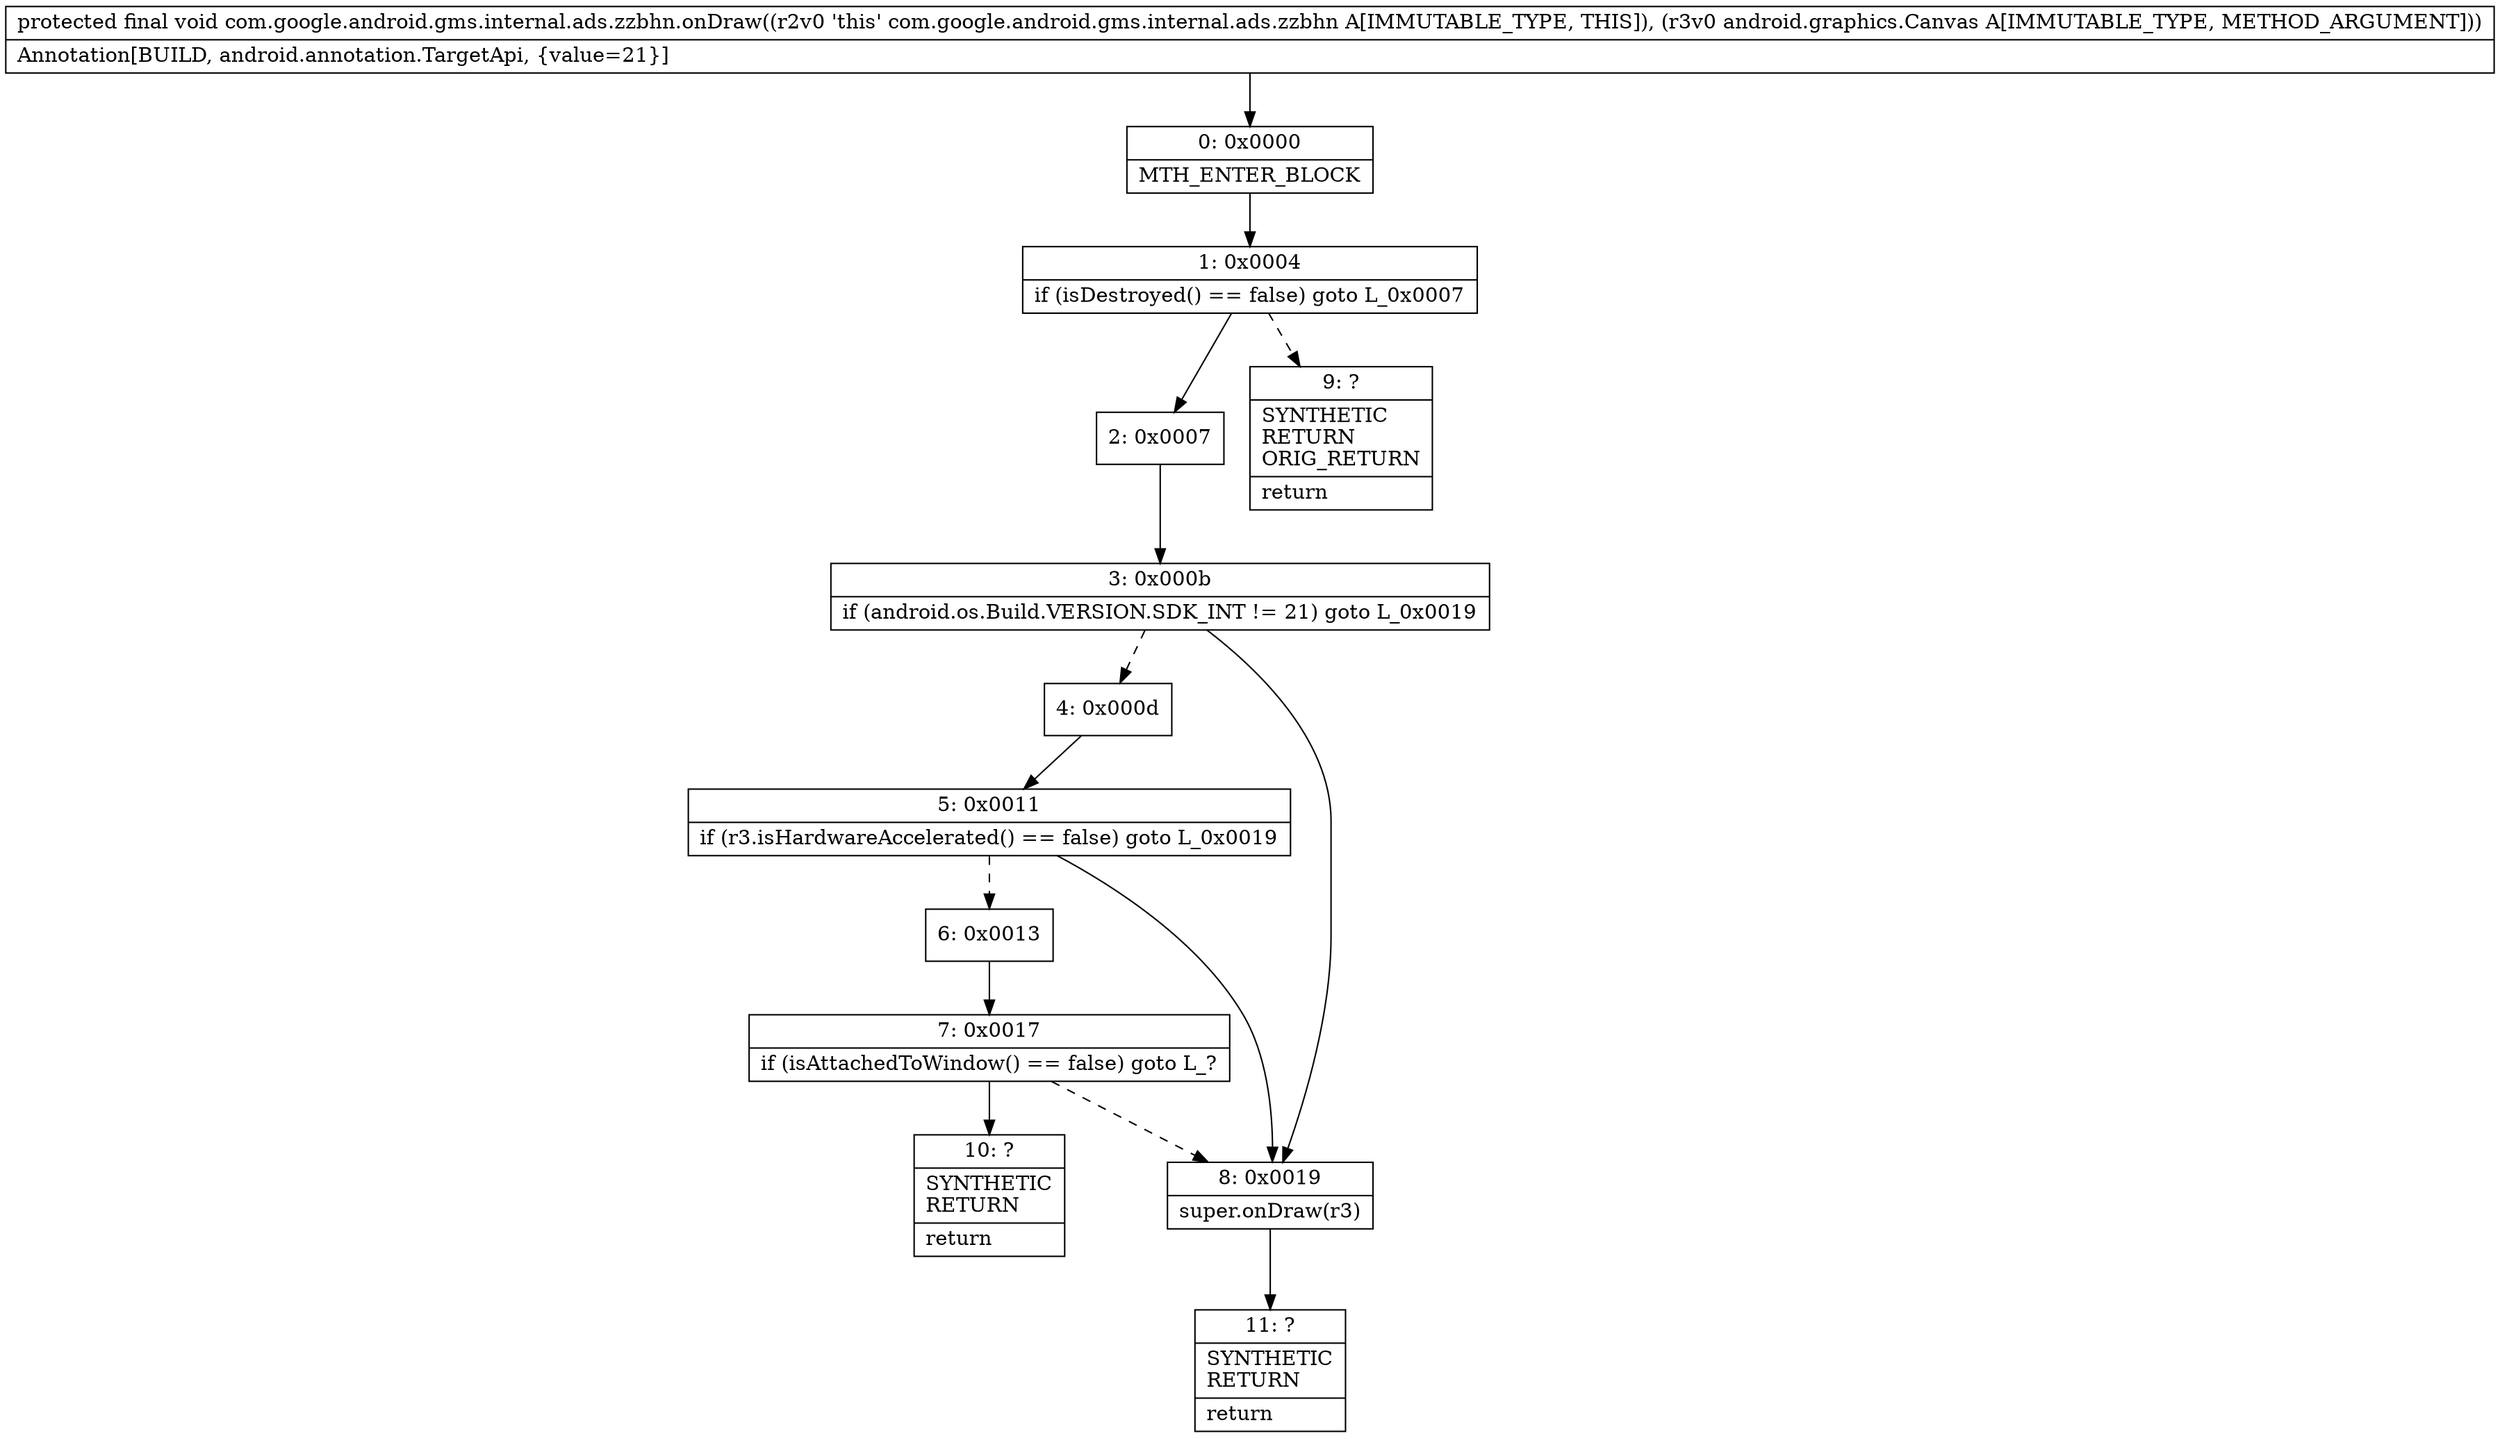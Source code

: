 digraph "CFG forcom.google.android.gms.internal.ads.zzbhn.onDraw(Landroid\/graphics\/Canvas;)V" {
Node_0 [shape=record,label="{0\:\ 0x0000|MTH_ENTER_BLOCK\l}"];
Node_1 [shape=record,label="{1\:\ 0x0004|if (isDestroyed() == false) goto L_0x0007\l}"];
Node_2 [shape=record,label="{2\:\ 0x0007}"];
Node_3 [shape=record,label="{3\:\ 0x000b|if (android.os.Build.VERSION.SDK_INT != 21) goto L_0x0019\l}"];
Node_4 [shape=record,label="{4\:\ 0x000d}"];
Node_5 [shape=record,label="{5\:\ 0x0011|if (r3.isHardwareAccelerated() == false) goto L_0x0019\l}"];
Node_6 [shape=record,label="{6\:\ 0x0013}"];
Node_7 [shape=record,label="{7\:\ 0x0017|if (isAttachedToWindow() == false) goto L_?\l}"];
Node_8 [shape=record,label="{8\:\ 0x0019|super.onDraw(r3)\l}"];
Node_9 [shape=record,label="{9\:\ ?|SYNTHETIC\lRETURN\lORIG_RETURN\l|return\l}"];
Node_10 [shape=record,label="{10\:\ ?|SYNTHETIC\lRETURN\l|return\l}"];
Node_11 [shape=record,label="{11\:\ ?|SYNTHETIC\lRETURN\l|return\l}"];
MethodNode[shape=record,label="{protected final void com.google.android.gms.internal.ads.zzbhn.onDraw((r2v0 'this' com.google.android.gms.internal.ads.zzbhn A[IMMUTABLE_TYPE, THIS]), (r3v0 android.graphics.Canvas A[IMMUTABLE_TYPE, METHOD_ARGUMENT]))  | Annotation[BUILD, android.annotation.TargetApi, \{value=21\}]\l}"];
MethodNode -> Node_0;
Node_0 -> Node_1;
Node_1 -> Node_2;
Node_1 -> Node_9[style=dashed];
Node_2 -> Node_3;
Node_3 -> Node_4[style=dashed];
Node_3 -> Node_8;
Node_4 -> Node_5;
Node_5 -> Node_6[style=dashed];
Node_5 -> Node_8;
Node_6 -> Node_7;
Node_7 -> Node_8[style=dashed];
Node_7 -> Node_10;
Node_8 -> Node_11;
}

